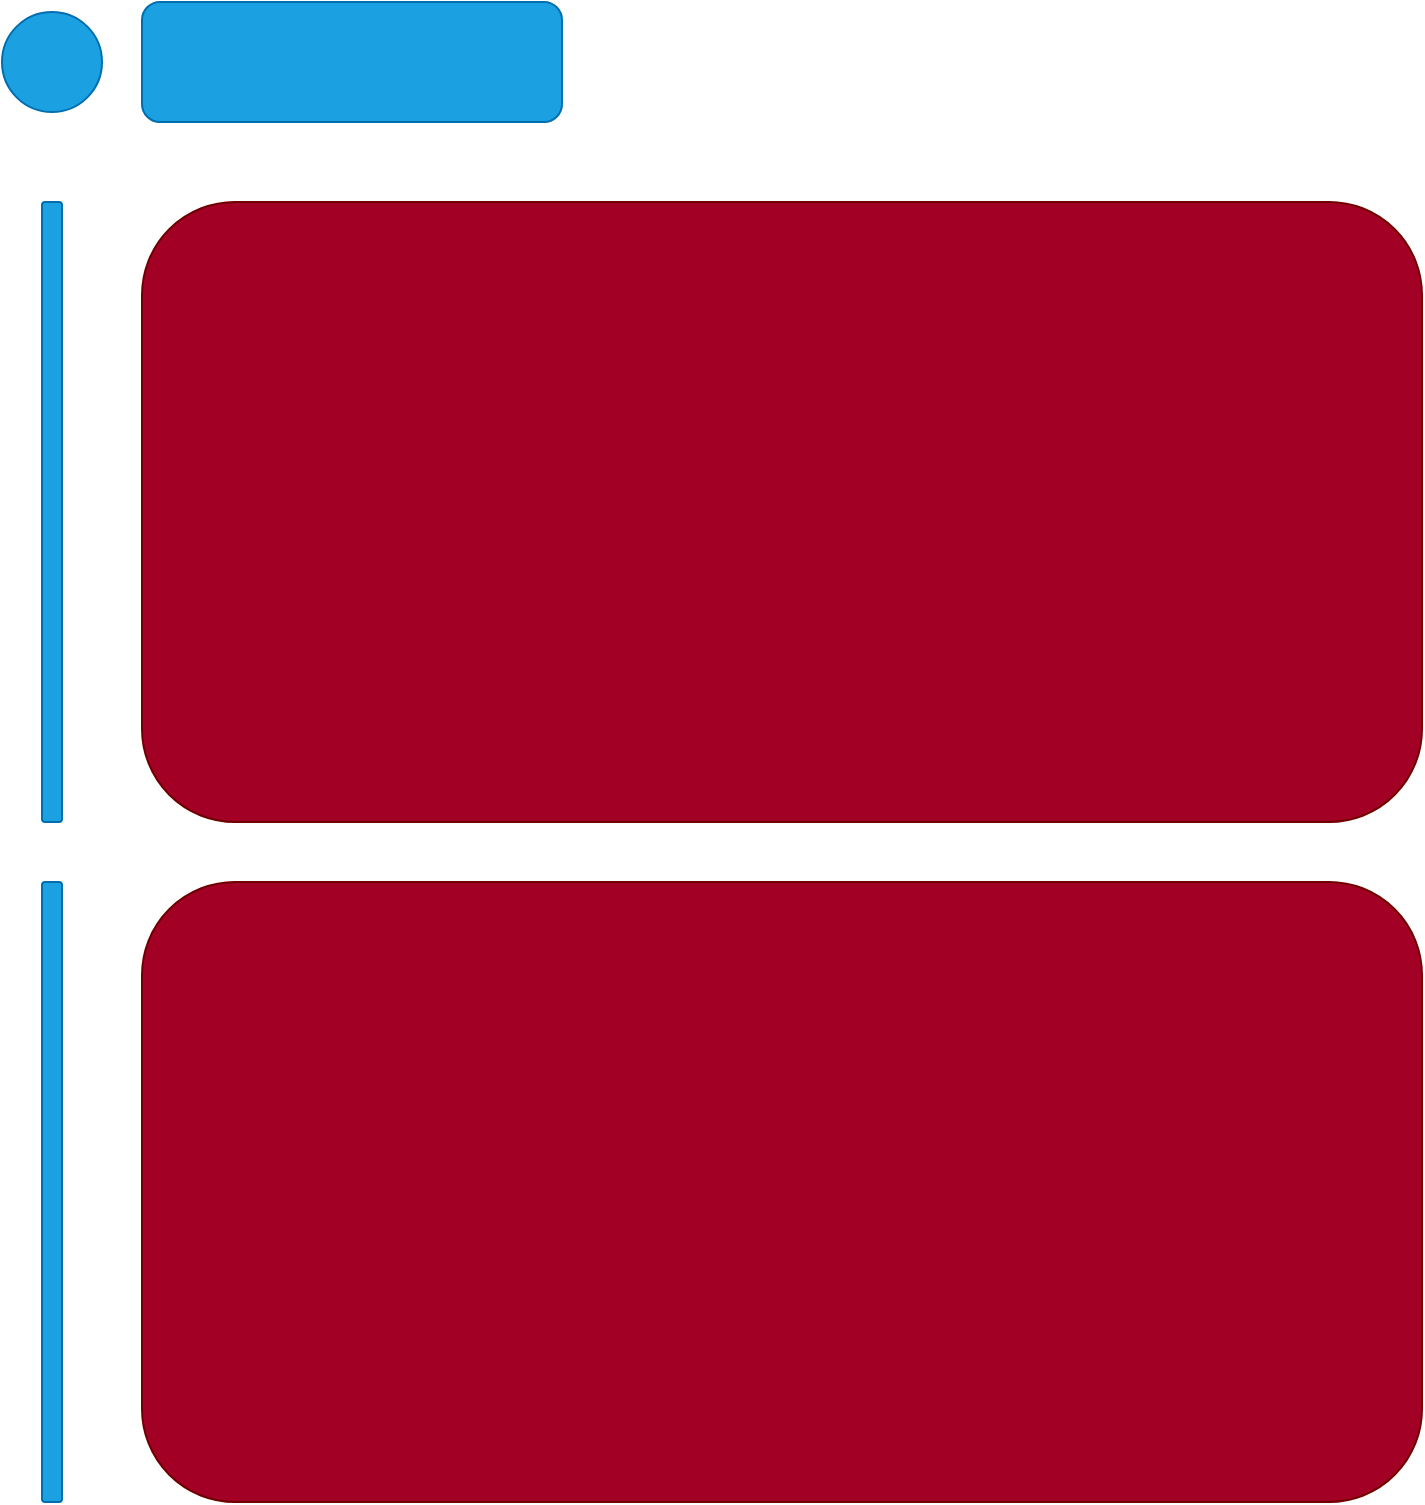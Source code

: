 <mxfile version="22.1.2" type="device">
  <diagram name="Page-1" id="NF_gy5pmsO5akwYxZwUg">
    <mxGraphModel dx="1036" dy="606" grid="1" gridSize="10" guides="1" tooltips="1" connect="1" arrows="1" fold="1" page="1" pageScale="1" pageWidth="850" pageHeight="1100" math="0" shadow="0">
      <root>
        <mxCell id="0" />
        <mxCell id="1" parent="0" />
        <mxCell id="1kIYOR_IbrMdeQiEGEu4-1" value="" style="rounded=1;whiteSpace=wrap;html=1;fillColor=#1ba1e2;fontColor=#ffffff;strokeColor=#006EAF;" vertex="1" parent="1">
          <mxGeometry x="120" y="40" width="210" height="60" as="geometry" />
        </mxCell>
        <mxCell id="1kIYOR_IbrMdeQiEGEu4-3" value="" style="ellipse;whiteSpace=wrap;html=1;aspect=fixed;fillColor=#1ba1e2;fontColor=#ffffff;strokeColor=#006EAF;" vertex="1" parent="1">
          <mxGeometry x="50" y="45" width="50" height="50" as="geometry" />
        </mxCell>
        <mxCell id="1kIYOR_IbrMdeQiEGEu4-5" value="" style="rounded=1;whiteSpace=wrap;html=1;fillColor=#a20025;fontColor=#ffffff;strokeColor=#6F0000;" vertex="1" parent="1">
          <mxGeometry x="120" y="140" width="640" height="310" as="geometry" />
        </mxCell>
        <mxCell id="1kIYOR_IbrMdeQiEGEu4-6" value="" style="rounded=1;whiteSpace=wrap;html=1;fillColor=#a20025;fontColor=#ffffff;strokeColor=#6F0000;" vertex="1" parent="1">
          <mxGeometry x="120" y="480" width="640" height="310" as="geometry" />
        </mxCell>
        <mxCell id="1kIYOR_IbrMdeQiEGEu4-8" value="" style="rounded=1;whiteSpace=wrap;html=1;fillColor=#1ba1e2;fontColor=#ffffff;strokeColor=#006EAF;" vertex="1" parent="1">
          <mxGeometry x="70" y="140" width="10" height="310" as="geometry" />
        </mxCell>
        <mxCell id="1kIYOR_IbrMdeQiEGEu4-9" value="" style="rounded=1;whiteSpace=wrap;html=1;fillColor=#1ba1e2;fontColor=#ffffff;strokeColor=#006EAF;" vertex="1" parent="1">
          <mxGeometry x="70" y="480" width="10" height="310" as="geometry" />
        </mxCell>
      </root>
    </mxGraphModel>
  </diagram>
</mxfile>
